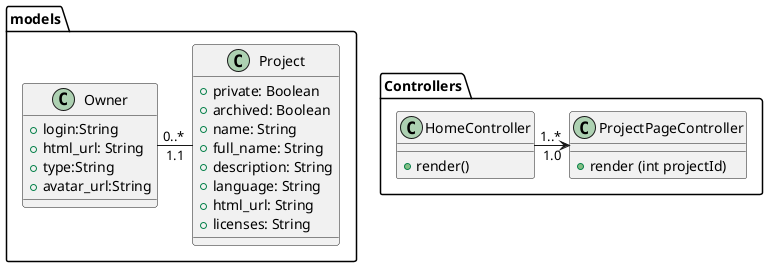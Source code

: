 @startuml


package models {
    class Owner{
        +login:String
        +html_url: String   
        +type:String
        +avatar_url:String
    }

    class Project{
        +private: Boolean
        +archived: Boolean
        +name: String
        +full_name: String
        +description: String
        +language: String
        +html_url: String
        +licenses: String
    }
    Owner "0..*" - "1.1" Project
}

package Controllers{
    class HomeController{
        + render()
    }
    class ProjectPageController{
        + render (int projectId)
    }  
    HomeController "1..*" -> "1.0" ProjectPageController
}
@enduml